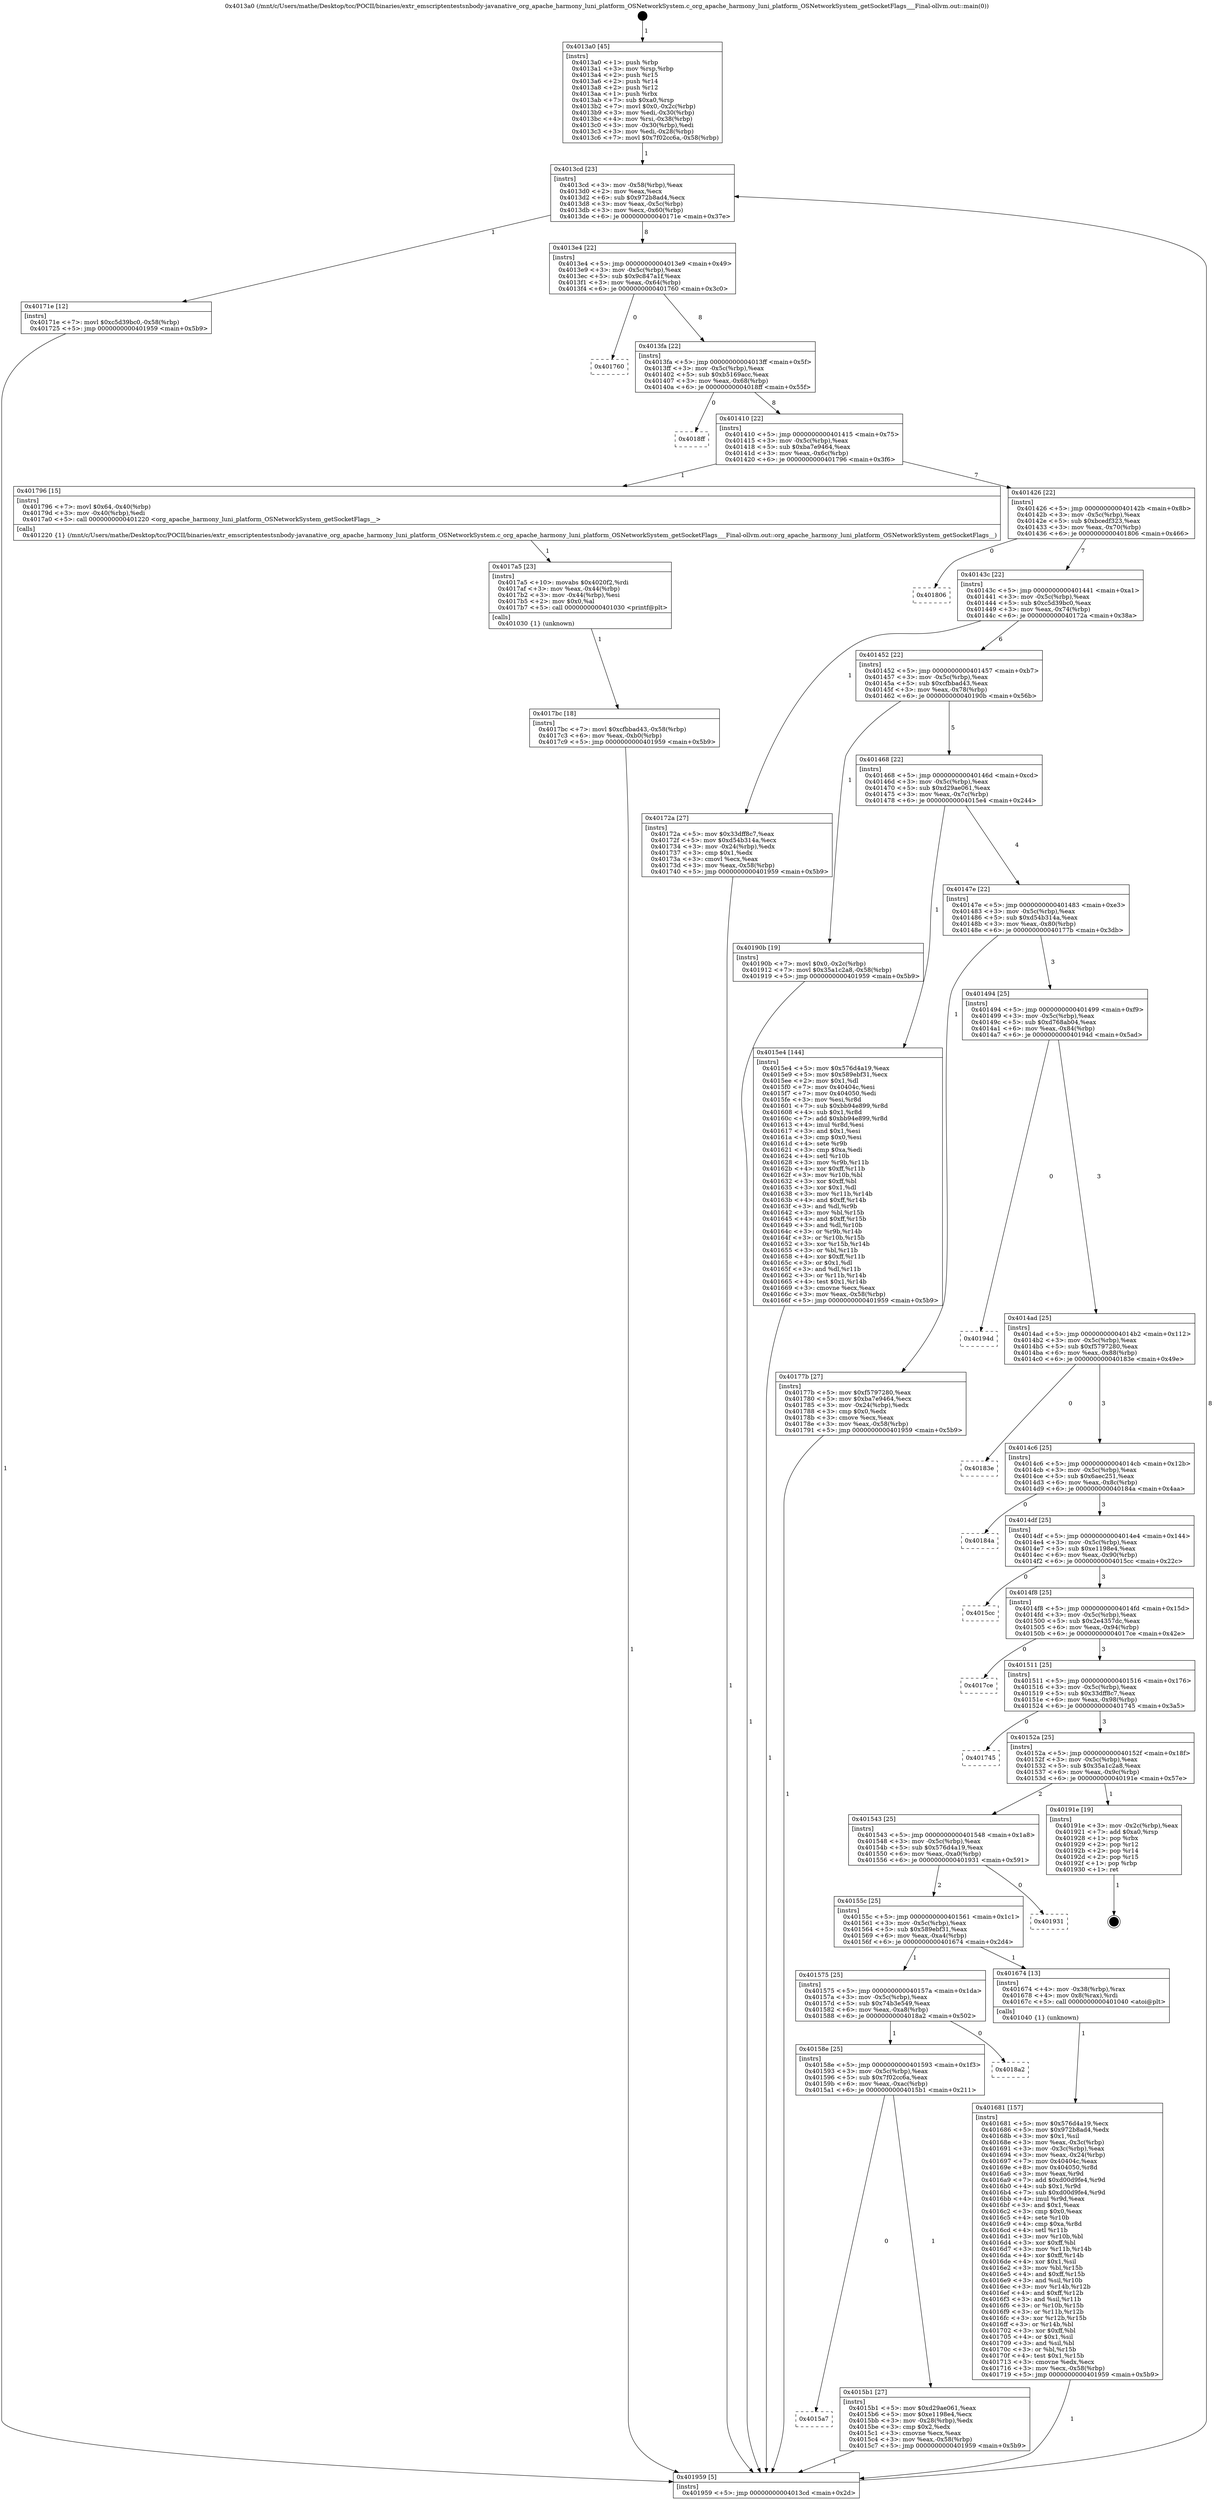 digraph "0x4013a0" {
  label = "0x4013a0 (/mnt/c/Users/mathe/Desktop/tcc/POCII/binaries/extr_emscriptentestsnbody-javanative_org_apache_harmony_luni_platform_OSNetworkSystem.c_org_apache_harmony_luni_platform_OSNetworkSystem_getSocketFlags___Final-ollvm.out::main(0))"
  labelloc = "t"
  node[shape=record]

  Entry [label="",width=0.3,height=0.3,shape=circle,fillcolor=black,style=filled]
  "0x4013cd" [label="{
     0x4013cd [23]\l
     | [instrs]\l
     &nbsp;&nbsp;0x4013cd \<+3\>: mov -0x58(%rbp),%eax\l
     &nbsp;&nbsp;0x4013d0 \<+2\>: mov %eax,%ecx\l
     &nbsp;&nbsp;0x4013d2 \<+6\>: sub $0x972b8ad4,%ecx\l
     &nbsp;&nbsp;0x4013d8 \<+3\>: mov %eax,-0x5c(%rbp)\l
     &nbsp;&nbsp;0x4013db \<+3\>: mov %ecx,-0x60(%rbp)\l
     &nbsp;&nbsp;0x4013de \<+6\>: je 000000000040171e \<main+0x37e\>\l
  }"]
  "0x40171e" [label="{
     0x40171e [12]\l
     | [instrs]\l
     &nbsp;&nbsp;0x40171e \<+7\>: movl $0xc5d39bc0,-0x58(%rbp)\l
     &nbsp;&nbsp;0x401725 \<+5\>: jmp 0000000000401959 \<main+0x5b9\>\l
  }"]
  "0x4013e4" [label="{
     0x4013e4 [22]\l
     | [instrs]\l
     &nbsp;&nbsp;0x4013e4 \<+5\>: jmp 00000000004013e9 \<main+0x49\>\l
     &nbsp;&nbsp;0x4013e9 \<+3\>: mov -0x5c(%rbp),%eax\l
     &nbsp;&nbsp;0x4013ec \<+5\>: sub $0x9c847a1f,%eax\l
     &nbsp;&nbsp;0x4013f1 \<+3\>: mov %eax,-0x64(%rbp)\l
     &nbsp;&nbsp;0x4013f4 \<+6\>: je 0000000000401760 \<main+0x3c0\>\l
  }"]
  Exit [label="",width=0.3,height=0.3,shape=circle,fillcolor=black,style=filled,peripheries=2]
  "0x401760" [label="{
     0x401760\l
  }", style=dashed]
  "0x4013fa" [label="{
     0x4013fa [22]\l
     | [instrs]\l
     &nbsp;&nbsp;0x4013fa \<+5\>: jmp 00000000004013ff \<main+0x5f\>\l
     &nbsp;&nbsp;0x4013ff \<+3\>: mov -0x5c(%rbp),%eax\l
     &nbsp;&nbsp;0x401402 \<+5\>: sub $0xb5169acc,%eax\l
     &nbsp;&nbsp;0x401407 \<+3\>: mov %eax,-0x68(%rbp)\l
     &nbsp;&nbsp;0x40140a \<+6\>: je 00000000004018ff \<main+0x55f\>\l
  }"]
  "0x4017bc" [label="{
     0x4017bc [18]\l
     | [instrs]\l
     &nbsp;&nbsp;0x4017bc \<+7\>: movl $0xcfbbad43,-0x58(%rbp)\l
     &nbsp;&nbsp;0x4017c3 \<+6\>: mov %eax,-0xb0(%rbp)\l
     &nbsp;&nbsp;0x4017c9 \<+5\>: jmp 0000000000401959 \<main+0x5b9\>\l
  }"]
  "0x4018ff" [label="{
     0x4018ff\l
  }", style=dashed]
  "0x401410" [label="{
     0x401410 [22]\l
     | [instrs]\l
     &nbsp;&nbsp;0x401410 \<+5\>: jmp 0000000000401415 \<main+0x75\>\l
     &nbsp;&nbsp;0x401415 \<+3\>: mov -0x5c(%rbp),%eax\l
     &nbsp;&nbsp;0x401418 \<+5\>: sub $0xba7e9464,%eax\l
     &nbsp;&nbsp;0x40141d \<+3\>: mov %eax,-0x6c(%rbp)\l
     &nbsp;&nbsp;0x401420 \<+6\>: je 0000000000401796 \<main+0x3f6\>\l
  }"]
  "0x4017a5" [label="{
     0x4017a5 [23]\l
     | [instrs]\l
     &nbsp;&nbsp;0x4017a5 \<+10\>: movabs $0x4020f2,%rdi\l
     &nbsp;&nbsp;0x4017af \<+3\>: mov %eax,-0x44(%rbp)\l
     &nbsp;&nbsp;0x4017b2 \<+3\>: mov -0x44(%rbp),%esi\l
     &nbsp;&nbsp;0x4017b5 \<+2\>: mov $0x0,%al\l
     &nbsp;&nbsp;0x4017b7 \<+5\>: call 0000000000401030 \<printf@plt\>\l
     | [calls]\l
     &nbsp;&nbsp;0x401030 \{1\} (unknown)\l
  }"]
  "0x401796" [label="{
     0x401796 [15]\l
     | [instrs]\l
     &nbsp;&nbsp;0x401796 \<+7\>: movl $0x64,-0x40(%rbp)\l
     &nbsp;&nbsp;0x40179d \<+3\>: mov -0x40(%rbp),%edi\l
     &nbsp;&nbsp;0x4017a0 \<+5\>: call 0000000000401220 \<org_apache_harmony_luni_platform_OSNetworkSystem_getSocketFlags__\>\l
     | [calls]\l
     &nbsp;&nbsp;0x401220 \{1\} (/mnt/c/Users/mathe/Desktop/tcc/POCII/binaries/extr_emscriptentestsnbody-javanative_org_apache_harmony_luni_platform_OSNetworkSystem.c_org_apache_harmony_luni_platform_OSNetworkSystem_getSocketFlags___Final-ollvm.out::org_apache_harmony_luni_platform_OSNetworkSystem_getSocketFlags__)\l
  }"]
  "0x401426" [label="{
     0x401426 [22]\l
     | [instrs]\l
     &nbsp;&nbsp;0x401426 \<+5\>: jmp 000000000040142b \<main+0x8b\>\l
     &nbsp;&nbsp;0x40142b \<+3\>: mov -0x5c(%rbp),%eax\l
     &nbsp;&nbsp;0x40142e \<+5\>: sub $0xbcedf323,%eax\l
     &nbsp;&nbsp;0x401433 \<+3\>: mov %eax,-0x70(%rbp)\l
     &nbsp;&nbsp;0x401436 \<+6\>: je 0000000000401806 \<main+0x466\>\l
  }"]
  "0x401681" [label="{
     0x401681 [157]\l
     | [instrs]\l
     &nbsp;&nbsp;0x401681 \<+5\>: mov $0x576d4a19,%ecx\l
     &nbsp;&nbsp;0x401686 \<+5\>: mov $0x972b8ad4,%edx\l
     &nbsp;&nbsp;0x40168b \<+3\>: mov $0x1,%sil\l
     &nbsp;&nbsp;0x40168e \<+3\>: mov %eax,-0x3c(%rbp)\l
     &nbsp;&nbsp;0x401691 \<+3\>: mov -0x3c(%rbp),%eax\l
     &nbsp;&nbsp;0x401694 \<+3\>: mov %eax,-0x24(%rbp)\l
     &nbsp;&nbsp;0x401697 \<+7\>: mov 0x40404c,%eax\l
     &nbsp;&nbsp;0x40169e \<+8\>: mov 0x404050,%r8d\l
     &nbsp;&nbsp;0x4016a6 \<+3\>: mov %eax,%r9d\l
     &nbsp;&nbsp;0x4016a9 \<+7\>: add $0xd00d9fe4,%r9d\l
     &nbsp;&nbsp;0x4016b0 \<+4\>: sub $0x1,%r9d\l
     &nbsp;&nbsp;0x4016b4 \<+7\>: sub $0xd00d9fe4,%r9d\l
     &nbsp;&nbsp;0x4016bb \<+4\>: imul %r9d,%eax\l
     &nbsp;&nbsp;0x4016bf \<+3\>: and $0x1,%eax\l
     &nbsp;&nbsp;0x4016c2 \<+3\>: cmp $0x0,%eax\l
     &nbsp;&nbsp;0x4016c5 \<+4\>: sete %r10b\l
     &nbsp;&nbsp;0x4016c9 \<+4\>: cmp $0xa,%r8d\l
     &nbsp;&nbsp;0x4016cd \<+4\>: setl %r11b\l
     &nbsp;&nbsp;0x4016d1 \<+3\>: mov %r10b,%bl\l
     &nbsp;&nbsp;0x4016d4 \<+3\>: xor $0xff,%bl\l
     &nbsp;&nbsp;0x4016d7 \<+3\>: mov %r11b,%r14b\l
     &nbsp;&nbsp;0x4016da \<+4\>: xor $0xff,%r14b\l
     &nbsp;&nbsp;0x4016de \<+4\>: xor $0x1,%sil\l
     &nbsp;&nbsp;0x4016e2 \<+3\>: mov %bl,%r15b\l
     &nbsp;&nbsp;0x4016e5 \<+4\>: and $0xff,%r15b\l
     &nbsp;&nbsp;0x4016e9 \<+3\>: and %sil,%r10b\l
     &nbsp;&nbsp;0x4016ec \<+3\>: mov %r14b,%r12b\l
     &nbsp;&nbsp;0x4016ef \<+4\>: and $0xff,%r12b\l
     &nbsp;&nbsp;0x4016f3 \<+3\>: and %sil,%r11b\l
     &nbsp;&nbsp;0x4016f6 \<+3\>: or %r10b,%r15b\l
     &nbsp;&nbsp;0x4016f9 \<+3\>: or %r11b,%r12b\l
     &nbsp;&nbsp;0x4016fc \<+3\>: xor %r12b,%r15b\l
     &nbsp;&nbsp;0x4016ff \<+3\>: or %r14b,%bl\l
     &nbsp;&nbsp;0x401702 \<+3\>: xor $0xff,%bl\l
     &nbsp;&nbsp;0x401705 \<+4\>: or $0x1,%sil\l
     &nbsp;&nbsp;0x401709 \<+3\>: and %sil,%bl\l
     &nbsp;&nbsp;0x40170c \<+3\>: or %bl,%r15b\l
     &nbsp;&nbsp;0x40170f \<+4\>: test $0x1,%r15b\l
     &nbsp;&nbsp;0x401713 \<+3\>: cmovne %edx,%ecx\l
     &nbsp;&nbsp;0x401716 \<+3\>: mov %ecx,-0x58(%rbp)\l
     &nbsp;&nbsp;0x401719 \<+5\>: jmp 0000000000401959 \<main+0x5b9\>\l
  }"]
  "0x401806" [label="{
     0x401806\l
  }", style=dashed]
  "0x40143c" [label="{
     0x40143c [22]\l
     | [instrs]\l
     &nbsp;&nbsp;0x40143c \<+5\>: jmp 0000000000401441 \<main+0xa1\>\l
     &nbsp;&nbsp;0x401441 \<+3\>: mov -0x5c(%rbp),%eax\l
     &nbsp;&nbsp;0x401444 \<+5\>: sub $0xc5d39bc0,%eax\l
     &nbsp;&nbsp;0x401449 \<+3\>: mov %eax,-0x74(%rbp)\l
     &nbsp;&nbsp;0x40144c \<+6\>: je 000000000040172a \<main+0x38a\>\l
  }"]
  "0x4013a0" [label="{
     0x4013a0 [45]\l
     | [instrs]\l
     &nbsp;&nbsp;0x4013a0 \<+1\>: push %rbp\l
     &nbsp;&nbsp;0x4013a1 \<+3\>: mov %rsp,%rbp\l
     &nbsp;&nbsp;0x4013a4 \<+2\>: push %r15\l
     &nbsp;&nbsp;0x4013a6 \<+2\>: push %r14\l
     &nbsp;&nbsp;0x4013a8 \<+2\>: push %r12\l
     &nbsp;&nbsp;0x4013aa \<+1\>: push %rbx\l
     &nbsp;&nbsp;0x4013ab \<+7\>: sub $0xa0,%rsp\l
     &nbsp;&nbsp;0x4013b2 \<+7\>: movl $0x0,-0x2c(%rbp)\l
     &nbsp;&nbsp;0x4013b9 \<+3\>: mov %edi,-0x30(%rbp)\l
     &nbsp;&nbsp;0x4013bc \<+4\>: mov %rsi,-0x38(%rbp)\l
     &nbsp;&nbsp;0x4013c0 \<+3\>: mov -0x30(%rbp),%edi\l
     &nbsp;&nbsp;0x4013c3 \<+3\>: mov %edi,-0x28(%rbp)\l
     &nbsp;&nbsp;0x4013c6 \<+7\>: movl $0x7f02cc6a,-0x58(%rbp)\l
  }"]
  "0x40172a" [label="{
     0x40172a [27]\l
     | [instrs]\l
     &nbsp;&nbsp;0x40172a \<+5\>: mov $0x33dff8c7,%eax\l
     &nbsp;&nbsp;0x40172f \<+5\>: mov $0xd54b314a,%ecx\l
     &nbsp;&nbsp;0x401734 \<+3\>: mov -0x24(%rbp),%edx\l
     &nbsp;&nbsp;0x401737 \<+3\>: cmp $0x1,%edx\l
     &nbsp;&nbsp;0x40173a \<+3\>: cmovl %ecx,%eax\l
     &nbsp;&nbsp;0x40173d \<+3\>: mov %eax,-0x58(%rbp)\l
     &nbsp;&nbsp;0x401740 \<+5\>: jmp 0000000000401959 \<main+0x5b9\>\l
  }"]
  "0x401452" [label="{
     0x401452 [22]\l
     | [instrs]\l
     &nbsp;&nbsp;0x401452 \<+5\>: jmp 0000000000401457 \<main+0xb7\>\l
     &nbsp;&nbsp;0x401457 \<+3\>: mov -0x5c(%rbp),%eax\l
     &nbsp;&nbsp;0x40145a \<+5\>: sub $0xcfbbad43,%eax\l
     &nbsp;&nbsp;0x40145f \<+3\>: mov %eax,-0x78(%rbp)\l
     &nbsp;&nbsp;0x401462 \<+6\>: je 000000000040190b \<main+0x56b\>\l
  }"]
  "0x401959" [label="{
     0x401959 [5]\l
     | [instrs]\l
     &nbsp;&nbsp;0x401959 \<+5\>: jmp 00000000004013cd \<main+0x2d\>\l
  }"]
  "0x40190b" [label="{
     0x40190b [19]\l
     | [instrs]\l
     &nbsp;&nbsp;0x40190b \<+7\>: movl $0x0,-0x2c(%rbp)\l
     &nbsp;&nbsp;0x401912 \<+7\>: movl $0x35a1c2a8,-0x58(%rbp)\l
     &nbsp;&nbsp;0x401919 \<+5\>: jmp 0000000000401959 \<main+0x5b9\>\l
  }"]
  "0x401468" [label="{
     0x401468 [22]\l
     | [instrs]\l
     &nbsp;&nbsp;0x401468 \<+5\>: jmp 000000000040146d \<main+0xcd\>\l
     &nbsp;&nbsp;0x40146d \<+3\>: mov -0x5c(%rbp),%eax\l
     &nbsp;&nbsp;0x401470 \<+5\>: sub $0xd29ae061,%eax\l
     &nbsp;&nbsp;0x401475 \<+3\>: mov %eax,-0x7c(%rbp)\l
     &nbsp;&nbsp;0x401478 \<+6\>: je 00000000004015e4 \<main+0x244\>\l
  }"]
  "0x4015a7" [label="{
     0x4015a7\l
  }", style=dashed]
  "0x4015e4" [label="{
     0x4015e4 [144]\l
     | [instrs]\l
     &nbsp;&nbsp;0x4015e4 \<+5\>: mov $0x576d4a19,%eax\l
     &nbsp;&nbsp;0x4015e9 \<+5\>: mov $0x589ebf31,%ecx\l
     &nbsp;&nbsp;0x4015ee \<+2\>: mov $0x1,%dl\l
     &nbsp;&nbsp;0x4015f0 \<+7\>: mov 0x40404c,%esi\l
     &nbsp;&nbsp;0x4015f7 \<+7\>: mov 0x404050,%edi\l
     &nbsp;&nbsp;0x4015fe \<+3\>: mov %esi,%r8d\l
     &nbsp;&nbsp;0x401601 \<+7\>: sub $0xbb94e899,%r8d\l
     &nbsp;&nbsp;0x401608 \<+4\>: sub $0x1,%r8d\l
     &nbsp;&nbsp;0x40160c \<+7\>: add $0xbb94e899,%r8d\l
     &nbsp;&nbsp;0x401613 \<+4\>: imul %r8d,%esi\l
     &nbsp;&nbsp;0x401617 \<+3\>: and $0x1,%esi\l
     &nbsp;&nbsp;0x40161a \<+3\>: cmp $0x0,%esi\l
     &nbsp;&nbsp;0x40161d \<+4\>: sete %r9b\l
     &nbsp;&nbsp;0x401621 \<+3\>: cmp $0xa,%edi\l
     &nbsp;&nbsp;0x401624 \<+4\>: setl %r10b\l
     &nbsp;&nbsp;0x401628 \<+3\>: mov %r9b,%r11b\l
     &nbsp;&nbsp;0x40162b \<+4\>: xor $0xff,%r11b\l
     &nbsp;&nbsp;0x40162f \<+3\>: mov %r10b,%bl\l
     &nbsp;&nbsp;0x401632 \<+3\>: xor $0xff,%bl\l
     &nbsp;&nbsp;0x401635 \<+3\>: xor $0x1,%dl\l
     &nbsp;&nbsp;0x401638 \<+3\>: mov %r11b,%r14b\l
     &nbsp;&nbsp;0x40163b \<+4\>: and $0xff,%r14b\l
     &nbsp;&nbsp;0x40163f \<+3\>: and %dl,%r9b\l
     &nbsp;&nbsp;0x401642 \<+3\>: mov %bl,%r15b\l
     &nbsp;&nbsp;0x401645 \<+4\>: and $0xff,%r15b\l
     &nbsp;&nbsp;0x401649 \<+3\>: and %dl,%r10b\l
     &nbsp;&nbsp;0x40164c \<+3\>: or %r9b,%r14b\l
     &nbsp;&nbsp;0x40164f \<+3\>: or %r10b,%r15b\l
     &nbsp;&nbsp;0x401652 \<+3\>: xor %r15b,%r14b\l
     &nbsp;&nbsp;0x401655 \<+3\>: or %bl,%r11b\l
     &nbsp;&nbsp;0x401658 \<+4\>: xor $0xff,%r11b\l
     &nbsp;&nbsp;0x40165c \<+3\>: or $0x1,%dl\l
     &nbsp;&nbsp;0x40165f \<+3\>: and %dl,%r11b\l
     &nbsp;&nbsp;0x401662 \<+3\>: or %r11b,%r14b\l
     &nbsp;&nbsp;0x401665 \<+4\>: test $0x1,%r14b\l
     &nbsp;&nbsp;0x401669 \<+3\>: cmovne %ecx,%eax\l
     &nbsp;&nbsp;0x40166c \<+3\>: mov %eax,-0x58(%rbp)\l
     &nbsp;&nbsp;0x40166f \<+5\>: jmp 0000000000401959 \<main+0x5b9\>\l
  }"]
  "0x40147e" [label="{
     0x40147e [22]\l
     | [instrs]\l
     &nbsp;&nbsp;0x40147e \<+5\>: jmp 0000000000401483 \<main+0xe3\>\l
     &nbsp;&nbsp;0x401483 \<+3\>: mov -0x5c(%rbp),%eax\l
     &nbsp;&nbsp;0x401486 \<+5\>: sub $0xd54b314a,%eax\l
     &nbsp;&nbsp;0x40148b \<+3\>: mov %eax,-0x80(%rbp)\l
     &nbsp;&nbsp;0x40148e \<+6\>: je 000000000040177b \<main+0x3db\>\l
  }"]
  "0x4015b1" [label="{
     0x4015b1 [27]\l
     | [instrs]\l
     &nbsp;&nbsp;0x4015b1 \<+5\>: mov $0xd29ae061,%eax\l
     &nbsp;&nbsp;0x4015b6 \<+5\>: mov $0xe1198e4,%ecx\l
     &nbsp;&nbsp;0x4015bb \<+3\>: mov -0x28(%rbp),%edx\l
     &nbsp;&nbsp;0x4015be \<+3\>: cmp $0x2,%edx\l
     &nbsp;&nbsp;0x4015c1 \<+3\>: cmovne %ecx,%eax\l
     &nbsp;&nbsp;0x4015c4 \<+3\>: mov %eax,-0x58(%rbp)\l
     &nbsp;&nbsp;0x4015c7 \<+5\>: jmp 0000000000401959 \<main+0x5b9\>\l
  }"]
  "0x40177b" [label="{
     0x40177b [27]\l
     | [instrs]\l
     &nbsp;&nbsp;0x40177b \<+5\>: mov $0xf5797280,%eax\l
     &nbsp;&nbsp;0x401780 \<+5\>: mov $0xba7e9464,%ecx\l
     &nbsp;&nbsp;0x401785 \<+3\>: mov -0x24(%rbp),%edx\l
     &nbsp;&nbsp;0x401788 \<+3\>: cmp $0x0,%edx\l
     &nbsp;&nbsp;0x40178b \<+3\>: cmove %ecx,%eax\l
     &nbsp;&nbsp;0x40178e \<+3\>: mov %eax,-0x58(%rbp)\l
     &nbsp;&nbsp;0x401791 \<+5\>: jmp 0000000000401959 \<main+0x5b9\>\l
  }"]
  "0x401494" [label="{
     0x401494 [25]\l
     | [instrs]\l
     &nbsp;&nbsp;0x401494 \<+5\>: jmp 0000000000401499 \<main+0xf9\>\l
     &nbsp;&nbsp;0x401499 \<+3\>: mov -0x5c(%rbp),%eax\l
     &nbsp;&nbsp;0x40149c \<+5\>: sub $0xd768ab04,%eax\l
     &nbsp;&nbsp;0x4014a1 \<+6\>: mov %eax,-0x84(%rbp)\l
     &nbsp;&nbsp;0x4014a7 \<+6\>: je 000000000040194d \<main+0x5ad\>\l
  }"]
  "0x40158e" [label="{
     0x40158e [25]\l
     | [instrs]\l
     &nbsp;&nbsp;0x40158e \<+5\>: jmp 0000000000401593 \<main+0x1f3\>\l
     &nbsp;&nbsp;0x401593 \<+3\>: mov -0x5c(%rbp),%eax\l
     &nbsp;&nbsp;0x401596 \<+5\>: sub $0x7f02cc6a,%eax\l
     &nbsp;&nbsp;0x40159b \<+6\>: mov %eax,-0xac(%rbp)\l
     &nbsp;&nbsp;0x4015a1 \<+6\>: je 00000000004015b1 \<main+0x211\>\l
  }"]
  "0x40194d" [label="{
     0x40194d\l
  }", style=dashed]
  "0x4014ad" [label="{
     0x4014ad [25]\l
     | [instrs]\l
     &nbsp;&nbsp;0x4014ad \<+5\>: jmp 00000000004014b2 \<main+0x112\>\l
     &nbsp;&nbsp;0x4014b2 \<+3\>: mov -0x5c(%rbp),%eax\l
     &nbsp;&nbsp;0x4014b5 \<+5\>: sub $0xf5797280,%eax\l
     &nbsp;&nbsp;0x4014ba \<+6\>: mov %eax,-0x88(%rbp)\l
     &nbsp;&nbsp;0x4014c0 \<+6\>: je 000000000040183e \<main+0x49e\>\l
  }"]
  "0x4018a2" [label="{
     0x4018a2\l
  }", style=dashed]
  "0x40183e" [label="{
     0x40183e\l
  }", style=dashed]
  "0x4014c6" [label="{
     0x4014c6 [25]\l
     | [instrs]\l
     &nbsp;&nbsp;0x4014c6 \<+5\>: jmp 00000000004014cb \<main+0x12b\>\l
     &nbsp;&nbsp;0x4014cb \<+3\>: mov -0x5c(%rbp),%eax\l
     &nbsp;&nbsp;0x4014ce \<+5\>: sub $0x6aec251,%eax\l
     &nbsp;&nbsp;0x4014d3 \<+6\>: mov %eax,-0x8c(%rbp)\l
     &nbsp;&nbsp;0x4014d9 \<+6\>: je 000000000040184a \<main+0x4aa\>\l
  }"]
  "0x401575" [label="{
     0x401575 [25]\l
     | [instrs]\l
     &nbsp;&nbsp;0x401575 \<+5\>: jmp 000000000040157a \<main+0x1da\>\l
     &nbsp;&nbsp;0x40157a \<+3\>: mov -0x5c(%rbp),%eax\l
     &nbsp;&nbsp;0x40157d \<+5\>: sub $0x74b3e549,%eax\l
     &nbsp;&nbsp;0x401582 \<+6\>: mov %eax,-0xa8(%rbp)\l
     &nbsp;&nbsp;0x401588 \<+6\>: je 00000000004018a2 \<main+0x502\>\l
  }"]
  "0x40184a" [label="{
     0x40184a\l
  }", style=dashed]
  "0x4014df" [label="{
     0x4014df [25]\l
     | [instrs]\l
     &nbsp;&nbsp;0x4014df \<+5\>: jmp 00000000004014e4 \<main+0x144\>\l
     &nbsp;&nbsp;0x4014e4 \<+3\>: mov -0x5c(%rbp),%eax\l
     &nbsp;&nbsp;0x4014e7 \<+5\>: sub $0xe1198e4,%eax\l
     &nbsp;&nbsp;0x4014ec \<+6\>: mov %eax,-0x90(%rbp)\l
     &nbsp;&nbsp;0x4014f2 \<+6\>: je 00000000004015cc \<main+0x22c\>\l
  }"]
  "0x401674" [label="{
     0x401674 [13]\l
     | [instrs]\l
     &nbsp;&nbsp;0x401674 \<+4\>: mov -0x38(%rbp),%rax\l
     &nbsp;&nbsp;0x401678 \<+4\>: mov 0x8(%rax),%rdi\l
     &nbsp;&nbsp;0x40167c \<+5\>: call 0000000000401040 \<atoi@plt\>\l
     | [calls]\l
     &nbsp;&nbsp;0x401040 \{1\} (unknown)\l
  }"]
  "0x4015cc" [label="{
     0x4015cc\l
  }", style=dashed]
  "0x4014f8" [label="{
     0x4014f8 [25]\l
     | [instrs]\l
     &nbsp;&nbsp;0x4014f8 \<+5\>: jmp 00000000004014fd \<main+0x15d\>\l
     &nbsp;&nbsp;0x4014fd \<+3\>: mov -0x5c(%rbp),%eax\l
     &nbsp;&nbsp;0x401500 \<+5\>: sub $0x2e4357dc,%eax\l
     &nbsp;&nbsp;0x401505 \<+6\>: mov %eax,-0x94(%rbp)\l
     &nbsp;&nbsp;0x40150b \<+6\>: je 00000000004017ce \<main+0x42e\>\l
  }"]
  "0x40155c" [label="{
     0x40155c [25]\l
     | [instrs]\l
     &nbsp;&nbsp;0x40155c \<+5\>: jmp 0000000000401561 \<main+0x1c1\>\l
     &nbsp;&nbsp;0x401561 \<+3\>: mov -0x5c(%rbp),%eax\l
     &nbsp;&nbsp;0x401564 \<+5\>: sub $0x589ebf31,%eax\l
     &nbsp;&nbsp;0x401569 \<+6\>: mov %eax,-0xa4(%rbp)\l
     &nbsp;&nbsp;0x40156f \<+6\>: je 0000000000401674 \<main+0x2d4\>\l
  }"]
  "0x4017ce" [label="{
     0x4017ce\l
  }", style=dashed]
  "0x401511" [label="{
     0x401511 [25]\l
     | [instrs]\l
     &nbsp;&nbsp;0x401511 \<+5\>: jmp 0000000000401516 \<main+0x176\>\l
     &nbsp;&nbsp;0x401516 \<+3\>: mov -0x5c(%rbp),%eax\l
     &nbsp;&nbsp;0x401519 \<+5\>: sub $0x33dff8c7,%eax\l
     &nbsp;&nbsp;0x40151e \<+6\>: mov %eax,-0x98(%rbp)\l
     &nbsp;&nbsp;0x401524 \<+6\>: je 0000000000401745 \<main+0x3a5\>\l
  }"]
  "0x401931" [label="{
     0x401931\l
  }", style=dashed]
  "0x401745" [label="{
     0x401745\l
  }", style=dashed]
  "0x40152a" [label="{
     0x40152a [25]\l
     | [instrs]\l
     &nbsp;&nbsp;0x40152a \<+5\>: jmp 000000000040152f \<main+0x18f\>\l
     &nbsp;&nbsp;0x40152f \<+3\>: mov -0x5c(%rbp),%eax\l
     &nbsp;&nbsp;0x401532 \<+5\>: sub $0x35a1c2a8,%eax\l
     &nbsp;&nbsp;0x401537 \<+6\>: mov %eax,-0x9c(%rbp)\l
     &nbsp;&nbsp;0x40153d \<+6\>: je 000000000040191e \<main+0x57e\>\l
  }"]
  "0x401543" [label="{
     0x401543 [25]\l
     | [instrs]\l
     &nbsp;&nbsp;0x401543 \<+5\>: jmp 0000000000401548 \<main+0x1a8\>\l
     &nbsp;&nbsp;0x401548 \<+3\>: mov -0x5c(%rbp),%eax\l
     &nbsp;&nbsp;0x40154b \<+5\>: sub $0x576d4a19,%eax\l
     &nbsp;&nbsp;0x401550 \<+6\>: mov %eax,-0xa0(%rbp)\l
     &nbsp;&nbsp;0x401556 \<+6\>: je 0000000000401931 \<main+0x591\>\l
  }"]
  "0x40191e" [label="{
     0x40191e [19]\l
     | [instrs]\l
     &nbsp;&nbsp;0x40191e \<+3\>: mov -0x2c(%rbp),%eax\l
     &nbsp;&nbsp;0x401921 \<+7\>: add $0xa0,%rsp\l
     &nbsp;&nbsp;0x401928 \<+1\>: pop %rbx\l
     &nbsp;&nbsp;0x401929 \<+2\>: pop %r12\l
     &nbsp;&nbsp;0x40192b \<+2\>: pop %r14\l
     &nbsp;&nbsp;0x40192d \<+2\>: pop %r15\l
     &nbsp;&nbsp;0x40192f \<+1\>: pop %rbp\l
     &nbsp;&nbsp;0x401930 \<+1\>: ret\l
  }"]
  Entry -> "0x4013a0" [label=" 1"]
  "0x4013cd" -> "0x40171e" [label=" 1"]
  "0x4013cd" -> "0x4013e4" [label=" 8"]
  "0x40191e" -> Exit [label=" 1"]
  "0x4013e4" -> "0x401760" [label=" 0"]
  "0x4013e4" -> "0x4013fa" [label=" 8"]
  "0x40190b" -> "0x401959" [label=" 1"]
  "0x4013fa" -> "0x4018ff" [label=" 0"]
  "0x4013fa" -> "0x401410" [label=" 8"]
  "0x4017bc" -> "0x401959" [label=" 1"]
  "0x401410" -> "0x401796" [label=" 1"]
  "0x401410" -> "0x401426" [label=" 7"]
  "0x4017a5" -> "0x4017bc" [label=" 1"]
  "0x401426" -> "0x401806" [label=" 0"]
  "0x401426" -> "0x40143c" [label=" 7"]
  "0x401796" -> "0x4017a5" [label=" 1"]
  "0x40143c" -> "0x40172a" [label=" 1"]
  "0x40143c" -> "0x401452" [label=" 6"]
  "0x40177b" -> "0x401959" [label=" 1"]
  "0x401452" -> "0x40190b" [label=" 1"]
  "0x401452" -> "0x401468" [label=" 5"]
  "0x40172a" -> "0x401959" [label=" 1"]
  "0x401468" -> "0x4015e4" [label=" 1"]
  "0x401468" -> "0x40147e" [label=" 4"]
  "0x40171e" -> "0x401959" [label=" 1"]
  "0x40147e" -> "0x40177b" [label=" 1"]
  "0x40147e" -> "0x401494" [label=" 3"]
  "0x401681" -> "0x401959" [label=" 1"]
  "0x401494" -> "0x40194d" [label=" 0"]
  "0x401494" -> "0x4014ad" [label=" 3"]
  "0x4015e4" -> "0x401959" [label=" 1"]
  "0x4014ad" -> "0x40183e" [label=" 0"]
  "0x4014ad" -> "0x4014c6" [label=" 3"]
  "0x401959" -> "0x4013cd" [label=" 8"]
  "0x4014c6" -> "0x40184a" [label=" 0"]
  "0x4014c6" -> "0x4014df" [label=" 3"]
  "0x4015b1" -> "0x401959" [label=" 1"]
  "0x4014df" -> "0x4015cc" [label=" 0"]
  "0x4014df" -> "0x4014f8" [label=" 3"]
  "0x40158e" -> "0x4015a7" [label=" 0"]
  "0x4014f8" -> "0x4017ce" [label=" 0"]
  "0x4014f8" -> "0x401511" [label=" 3"]
  "0x401674" -> "0x401681" [label=" 1"]
  "0x401511" -> "0x401745" [label=" 0"]
  "0x401511" -> "0x40152a" [label=" 3"]
  "0x401575" -> "0x40158e" [label=" 1"]
  "0x40152a" -> "0x40191e" [label=" 1"]
  "0x40152a" -> "0x401543" [label=" 2"]
  "0x401575" -> "0x4018a2" [label=" 0"]
  "0x401543" -> "0x401931" [label=" 0"]
  "0x401543" -> "0x40155c" [label=" 2"]
  "0x40158e" -> "0x4015b1" [label=" 1"]
  "0x40155c" -> "0x401674" [label=" 1"]
  "0x40155c" -> "0x401575" [label=" 1"]
  "0x4013a0" -> "0x4013cd" [label=" 1"]
}
